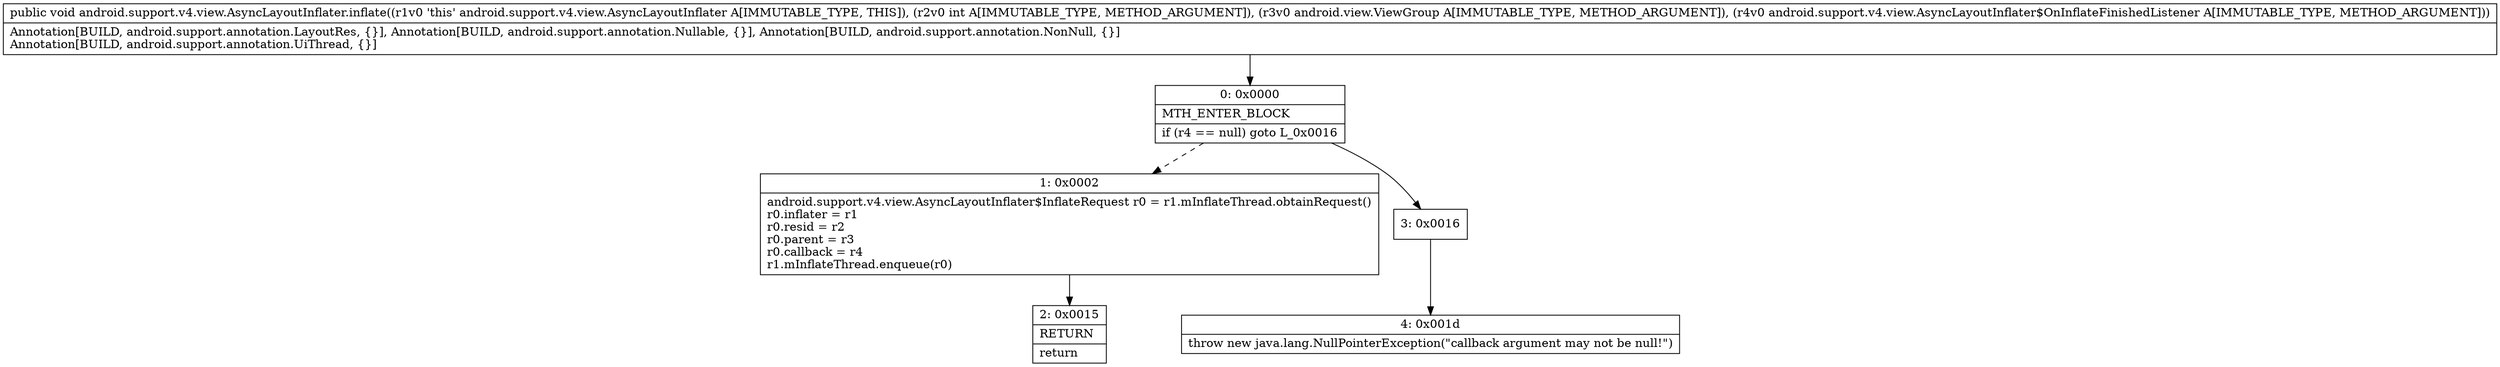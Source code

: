 digraph "CFG forandroid.support.v4.view.AsyncLayoutInflater.inflate(ILandroid\/view\/ViewGroup;Landroid\/support\/v4\/view\/AsyncLayoutInflater$OnInflateFinishedListener;)V" {
Node_0 [shape=record,label="{0\:\ 0x0000|MTH_ENTER_BLOCK\l|if (r4 == null) goto L_0x0016\l}"];
Node_1 [shape=record,label="{1\:\ 0x0002|android.support.v4.view.AsyncLayoutInflater$InflateRequest r0 = r1.mInflateThread.obtainRequest()\lr0.inflater = r1\lr0.resid = r2\lr0.parent = r3\lr0.callback = r4\lr1.mInflateThread.enqueue(r0)\l}"];
Node_2 [shape=record,label="{2\:\ 0x0015|RETURN\l|return\l}"];
Node_3 [shape=record,label="{3\:\ 0x0016}"];
Node_4 [shape=record,label="{4\:\ 0x001d|throw new java.lang.NullPointerException(\"callback argument may not be null!\")\l}"];
MethodNode[shape=record,label="{public void android.support.v4.view.AsyncLayoutInflater.inflate((r1v0 'this' android.support.v4.view.AsyncLayoutInflater A[IMMUTABLE_TYPE, THIS]), (r2v0 int A[IMMUTABLE_TYPE, METHOD_ARGUMENT]), (r3v0 android.view.ViewGroup A[IMMUTABLE_TYPE, METHOD_ARGUMENT]), (r4v0 android.support.v4.view.AsyncLayoutInflater$OnInflateFinishedListener A[IMMUTABLE_TYPE, METHOD_ARGUMENT]))  | Annotation[BUILD, android.support.annotation.LayoutRes, \{\}], Annotation[BUILD, android.support.annotation.Nullable, \{\}], Annotation[BUILD, android.support.annotation.NonNull, \{\}]\lAnnotation[BUILD, android.support.annotation.UiThread, \{\}]\l}"];
MethodNode -> Node_0;
Node_0 -> Node_1[style=dashed];
Node_0 -> Node_3;
Node_1 -> Node_2;
Node_3 -> Node_4;
}

